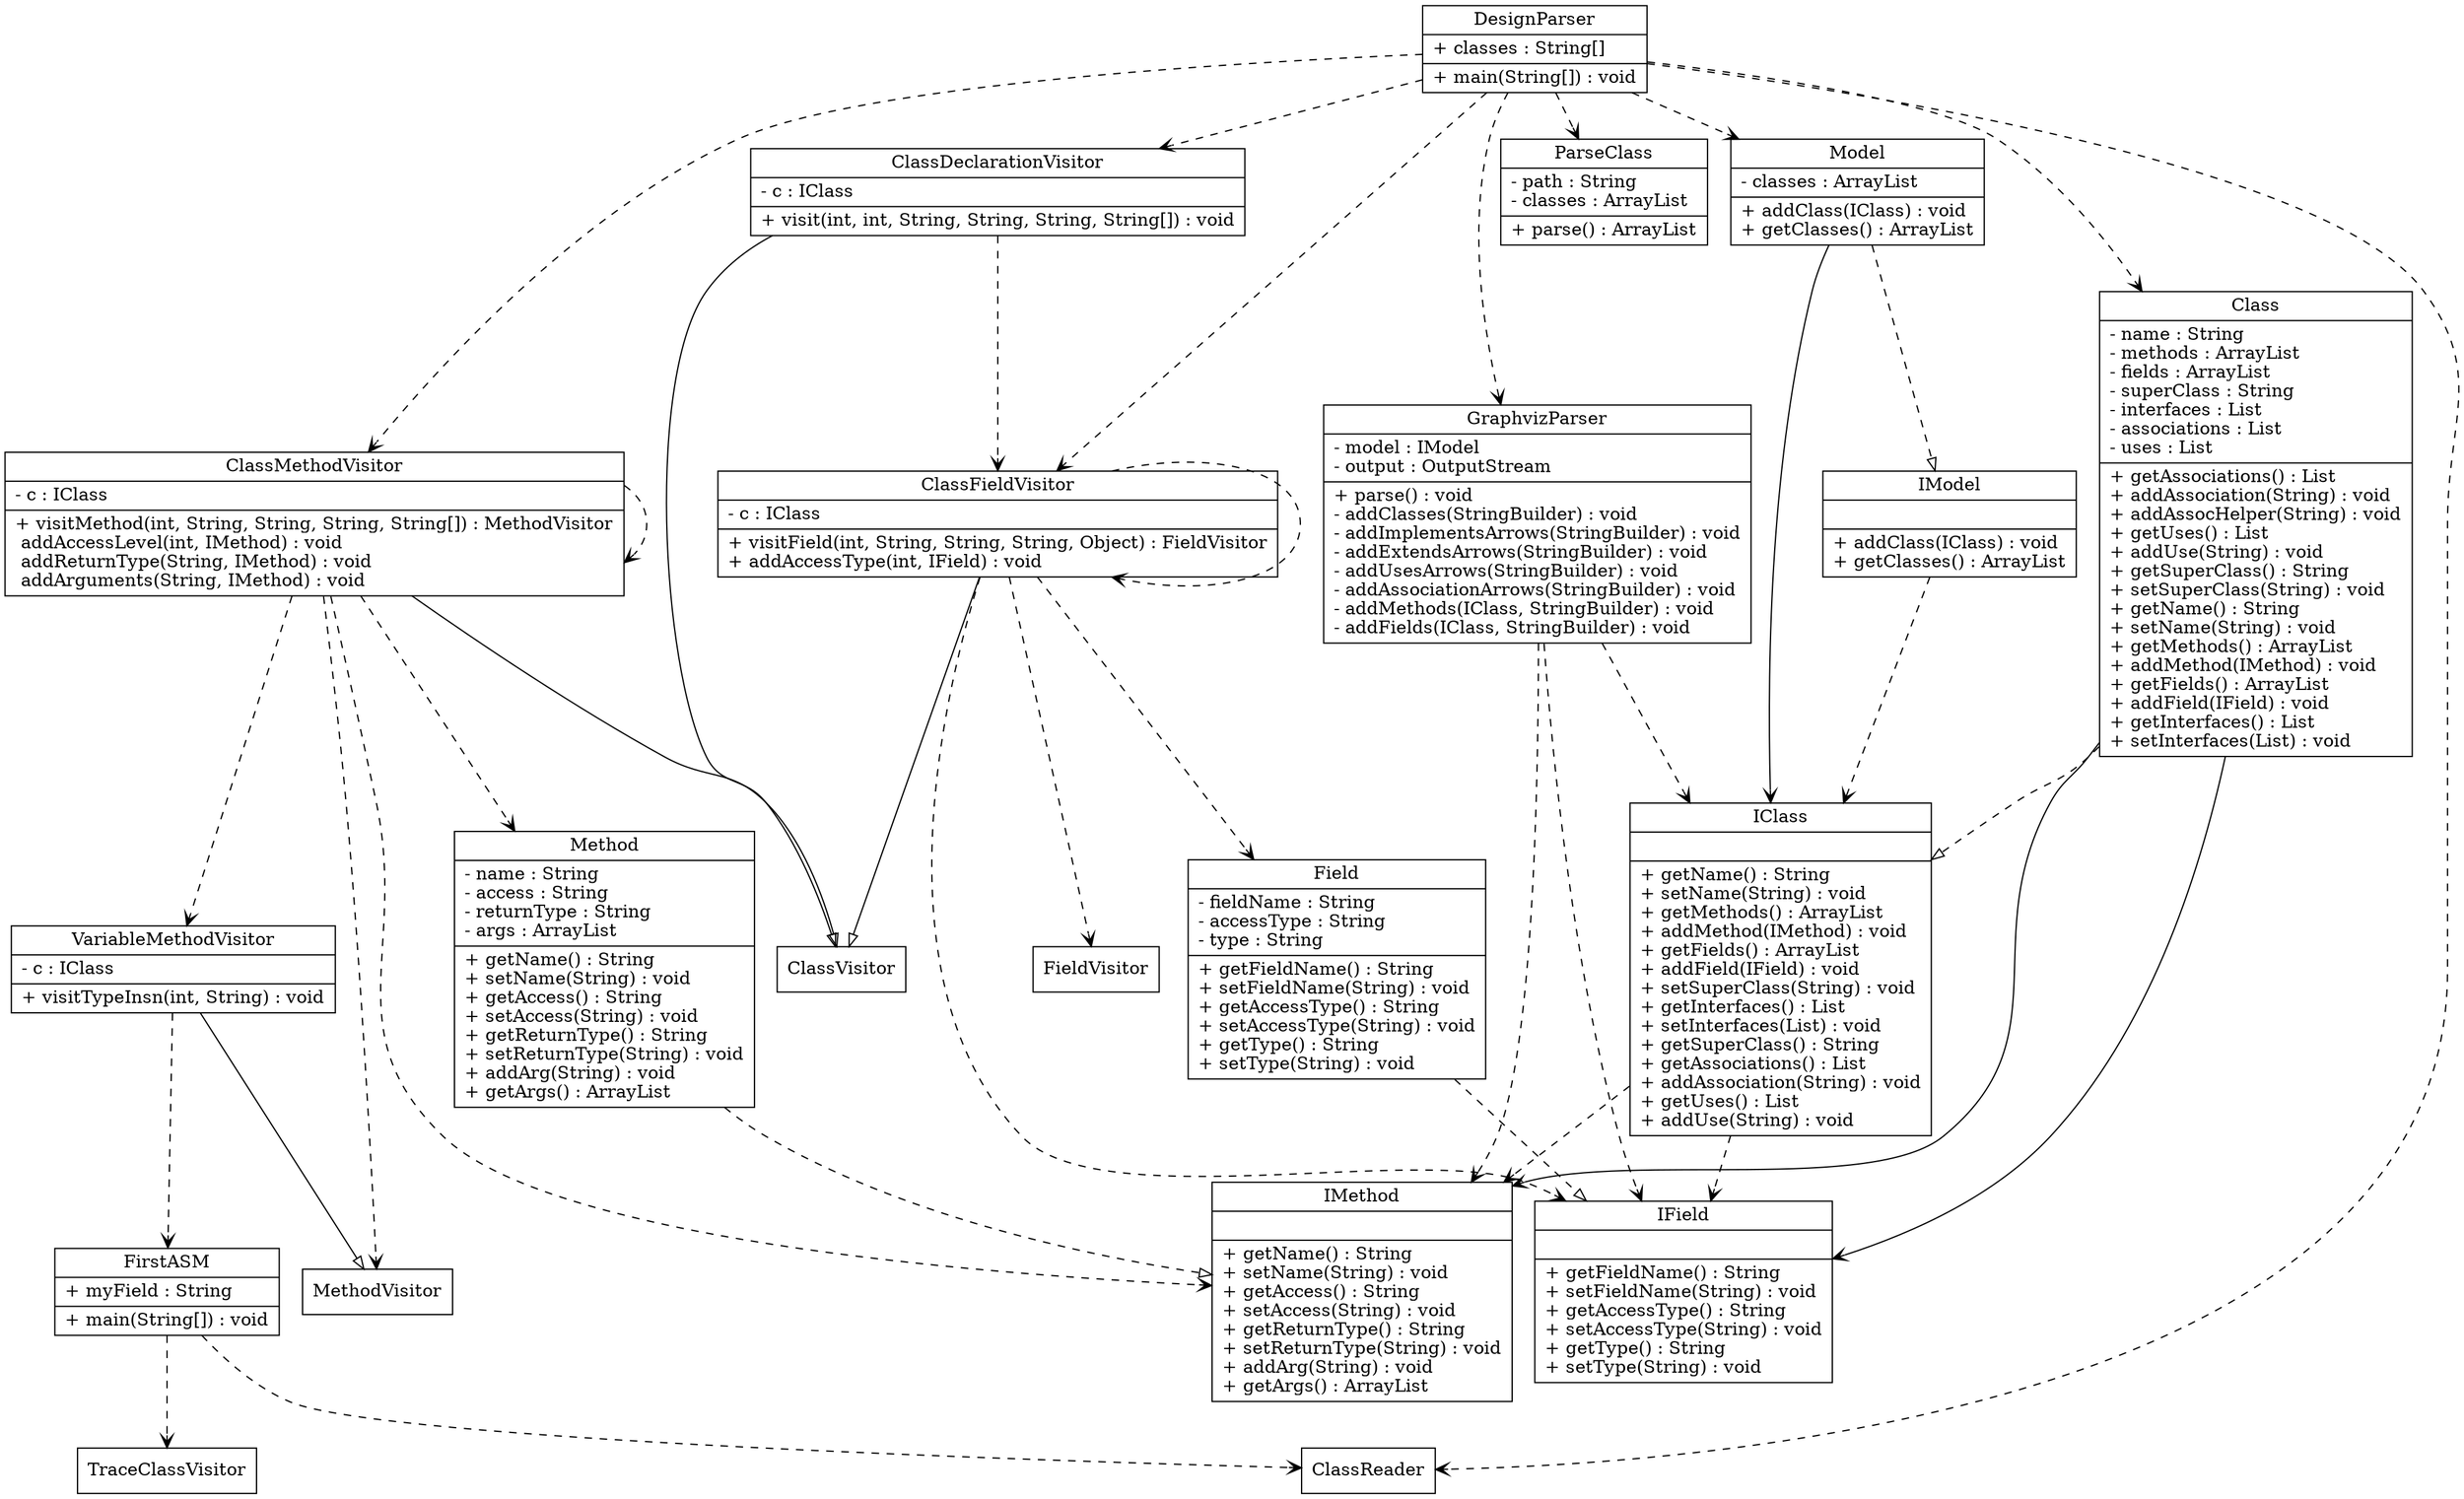 digraph sassy_uml{node [shape = "record"] ClassDeclarationVisitor[label = "{ClassDeclarationVisitor|- c : IClass\l|+ visit(int, int, String, String, String, String[]) : void\l}"]ClassFieldVisitor[label = "{ClassFieldVisitor|- c : IClass\l|+ visitField(int, String, String, String, Object) : FieldVisitor\l+ addAccessType(int, IField) : void\l}"]ClassMethodVisitor[label = "{ClassMethodVisitor|- c : IClass\l|+ visitMethod(int, String, String, String, String[]) : MethodVisitor\l addAccessLevel(int, IMethod) : void\l addReturnType(String, IMethod) : void\l addArguments(String, IMethod) : void\l}"]DesignParser[label = "{DesignParser|+ classes : String[]\l|+ main(String[]) : void\l}"]GraphvizParser[label = "{GraphvizParser|- model : IModel\l- output : OutputStream\l|+ parse() : void\l- addClasses(StringBuilder) : void\l- addImplementsArrows(StringBuilder) : void\l- addExtendsArrows(StringBuilder) : void\l- addUsesArrows(StringBuilder) : void\l- addAssociationArrows(StringBuilder) : void\l- addMethods(IClass, StringBuilder) : void\l- addFields(IClass, StringBuilder) : void\l}"]ParseClass[label = "{ParseClass|- path : String\l- classes : ArrayList\l|+ parse() : ArrayList\l}"]VariableMethodVisitor[label = "{VariableMethodVisitor|- c : IClass\l|+ visitTypeInsn(int, String) : void\l}"]FirstASM[label = "{FirstASM|+ myField : String\l|+ main(String[]) : void\l}"]IClass[label = "{IClass||+ getName() : String\l+ setName(String) : void\l+ getMethods() : ArrayList\l+ addMethod(IMethod) : void\l+ getFields() : ArrayList\l+ addField(IField) : void\l+ setSuperClass(String) : void\l+ getInterfaces() : List\l+ setInterfaces(List) : void\l+ getSuperClass() : String\l+ getAssociations() : List\l+ addAssociation(String) : void\l+ getUses() : List\l+ addUse(String) : void\l}"]IField[label = "{IField||+ getFieldName() : String\l+ setFieldName(String) : void\l+ getAccessType() : String\l+ setAccessType(String) : void\l+ getType() : String\l+ setType(String) : void\l}"]IMethod[label = "{IMethod||+ getName() : String\l+ setName(String) : void\l+ getAccess() : String\l+ setAccess(String) : void\l+ getReturnType() : String\l+ setReturnType(String) : void\l+ addArg(String) : void\l+ getArgs() : ArrayList\l}"]IModel[label = "{IModel||+ addClass(IClass) : void\l+ getClasses() : ArrayList\l}"]Class[label = "{Class|- name : String\l- methods : ArrayList\l- fields : ArrayList\l- superClass : String\l- interfaces : List\l- associations : List\l- uses : List\l|+ getAssociations() : List\l+ addAssociation(String) : void\l+ addAssocHelper(String) : void\l+ getUses() : List\l+ addUse(String) : void\l+ getSuperClass() : String\l+ setSuperClass(String) : void\l+ getName() : String\l+ setName(String) : void\l+ getMethods() : ArrayList\l+ addMethod(IMethod) : void\l+ getFields() : ArrayList\l+ addField(IField) : void\l+ getInterfaces() : List\l+ setInterfaces(List) : void\l}"]Field[label = "{Field|- fieldName : String\l- accessType : String\l- type : String\l|+ getFieldName() : String\l+ setFieldName(String) : void\l+ getAccessType() : String\l+ setAccessType(String) : void\l+ getType() : String\l+ setType(String) : void\l}"]Method[label = "{Method|- name : String\l- access : String\l- returnType : String\l- args : ArrayList\l|+ getName() : String\l+ setName(String) : void\l+ getAccess() : String\l+ setAccess(String) : void\l+ getReturnType() : String\l+ setReturnType(String) : void\l+ addArg(String) : void\l+ getArgs() : ArrayList\l}"]Model[label = "{Model|- classes : ArrayList\l|+ addClass(IClass) : void\l+ getClasses() : ArrayList\l}"]edge [arrowhead = "empty"] edge [style = "solid"]ClassDeclarationVisitor -> ClassVisitor
ClassFieldVisitor -> ClassVisitor
ClassMethodVisitor -> ClassVisitor
VariableMethodVisitor -> MethodVisitor
edge [arrowhead = "empty"] edge [style = "dashed"]Class -> IClass
Field -> IField
Method -> IMethod
Model -> IModel
edge [arrowhead = "vee"] edge [style = "solid"]Class -> IMethod
Class -> IField
Model -> IClass
edge [arrowhead = "vee"] edge [style = "dashed"]ClassDeclarationVisitor -> 
ClassFieldVisitor -> FieldVisitor
ClassFieldVisitor -> 
ClassFieldVisitor -> Field
ClassFieldVisitor -> IField
ClassMethodVisitor -> MethodVisitor
ClassMethodVisitor -> 
ClassMethodVisitor -> VariableMethodVisitor
ClassMethodVisitor -> Method
ClassMethodVisitor -> IMethod
DesignParser -> Model
DesignParser -> GraphvizParser
DesignParser -> ParseClass
DesignParser -> Class
DesignParser -> ClassReader
DesignParser -> ClassDeclarationVisitor
DesignParser -> ClassFieldVisitor
DesignParser -> ClassMethodVisitor
GraphvizParser -> IClass
GraphvizParser -> IMethod
GraphvizParser -> IField
VariableMethodVisitor -> 
FirstASM -> ClassReader
FirstASM -> TraceClassVisitor
IClass -> IMethod
IClass -> IField
IModel -> IClass
}